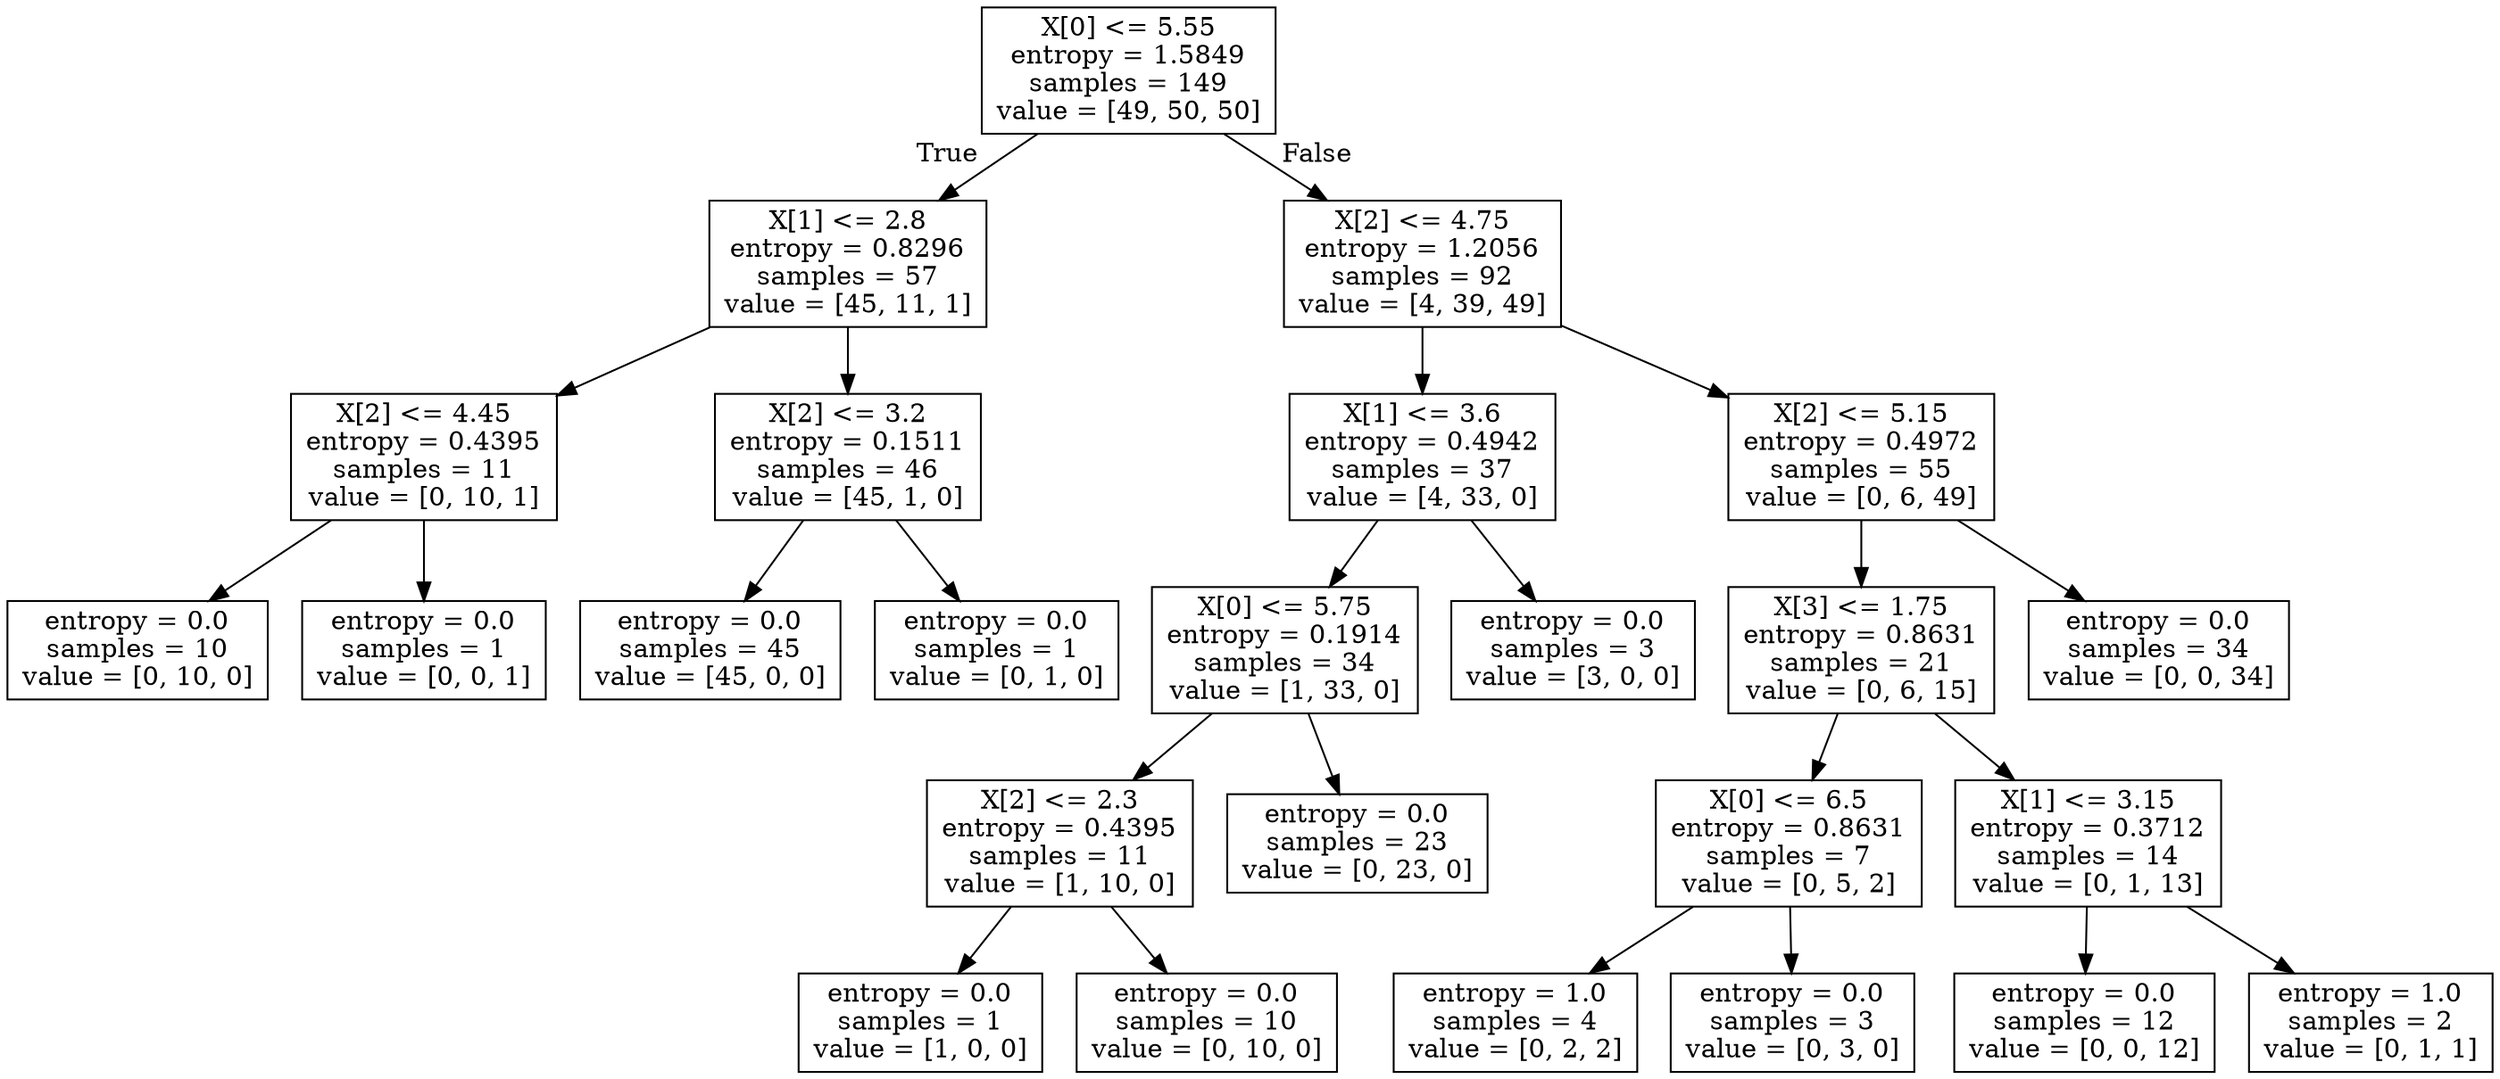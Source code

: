 digraph Tree {
node [shape=box] ;
0 [label="X[0] <= 5.55\nentropy = 1.5849\nsamples = 149\nvalue = [49, 50, 50]"] ;
1 [label="X[1] <= 2.8\nentropy = 0.8296\nsamples = 57\nvalue = [45, 11, 1]"] ;
0 -> 1 [labeldistance=2.5, labelangle=45, headlabel="True"] ;
2 [label="X[2] <= 4.45\nentropy = 0.4395\nsamples = 11\nvalue = [0, 10, 1]"] ;
1 -> 2 ;
3 [label="entropy = 0.0\nsamples = 10\nvalue = [0, 10, 0]"] ;
2 -> 3 ;
4 [label="entropy = 0.0\nsamples = 1\nvalue = [0, 0, 1]"] ;
2 -> 4 ;
5 [label="X[2] <= 3.2\nentropy = 0.1511\nsamples = 46\nvalue = [45, 1, 0]"] ;
1 -> 5 ;
6 [label="entropy = 0.0\nsamples = 45\nvalue = [45, 0, 0]"] ;
5 -> 6 ;
7 [label="entropy = 0.0\nsamples = 1\nvalue = [0, 1, 0]"] ;
5 -> 7 ;
8 [label="X[2] <= 4.75\nentropy = 1.2056\nsamples = 92\nvalue = [4, 39, 49]"] ;
0 -> 8 [labeldistance=2.5, labelangle=-45, headlabel="False"] ;
9 [label="X[1] <= 3.6\nentropy = 0.4942\nsamples = 37\nvalue = [4, 33, 0]"] ;
8 -> 9 ;
10 [label="X[0] <= 5.75\nentropy = 0.1914\nsamples = 34\nvalue = [1, 33, 0]"] ;
9 -> 10 ;
11 [label="X[2] <= 2.3\nentropy = 0.4395\nsamples = 11\nvalue = [1, 10, 0]"] ;
10 -> 11 ;
12 [label="entropy = 0.0\nsamples = 1\nvalue = [1, 0, 0]"] ;
11 -> 12 ;
13 [label="entropy = 0.0\nsamples = 10\nvalue = [0, 10, 0]"] ;
11 -> 13 ;
14 [label="entropy = 0.0\nsamples = 23\nvalue = [0, 23, 0]"] ;
10 -> 14 ;
15 [label="entropy = 0.0\nsamples = 3\nvalue = [3, 0, 0]"] ;
9 -> 15 ;
16 [label="X[2] <= 5.15\nentropy = 0.4972\nsamples = 55\nvalue = [0, 6, 49]"] ;
8 -> 16 ;
17 [label="X[3] <= 1.75\nentropy = 0.8631\nsamples = 21\nvalue = [0, 6, 15]"] ;
16 -> 17 ;
18 [label="X[0] <= 6.5\nentropy = 0.8631\nsamples = 7\nvalue = [0, 5, 2]"] ;
17 -> 18 ;
19 [label="entropy = 1.0\nsamples = 4\nvalue = [0, 2, 2]"] ;
18 -> 19 ;
20 [label="entropy = 0.0\nsamples = 3\nvalue = [0, 3, 0]"] ;
18 -> 20 ;
21 [label="X[1] <= 3.15\nentropy = 0.3712\nsamples = 14\nvalue = [0, 1, 13]"] ;
17 -> 21 ;
22 [label="entropy = 0.0\nsamples = 12\nvalue = [0, 0, 12]"] ;
21 -> 22 ;
23 [label="entropy = 1.0\nsamples = 2\nvalue = [0, 1, 1]"] ;
21 -> 23 ;
24 [label="entropy = 0.0\nsamples = 34\nvalue = [0, 0, 34]"] ;
16 -> 24 ;
}